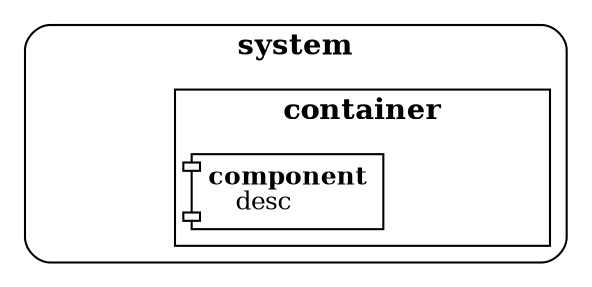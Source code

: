 digraph g {
  compound=true
  node[fontsize=12]
  edge[fontsize=12]

  subgraph cluster_g1 {
    label=<<b>system</b>> style="rounded"

    g1 [style="invisible"]

    subgraph cluster_g2 {
      label=<<b>container</b>> style="solid"

      g2 [style="invisible"]

      g0 [shape="component" label=<
<b>component</b>
<br/>
desc
      >]
    }
  }

}
